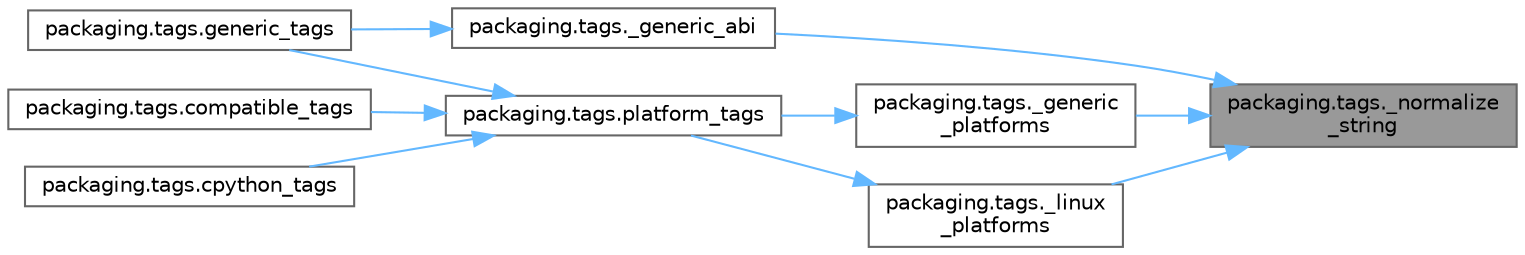 digraph "packaging.tags._normalize_string"
{
 // LATEX_PDF_SIZE
  bgcolor="transparent";
  edge [fontname=Helvetica,fontsize=10,labelfontname=Helvetica,labelfontsize=10];
  node [fontname=Helvetica,fontsize=10,shape=box,height=0.2,width=0.4];
  rankdir="RL";
  Node1 [id="Node000001",label="packaging.tags._normalize\l_string",height=0.2,width=0.4,color="gray40", fillcolor="grey60", style="filled", fontcolor="black",tooltip=" "];
  Node1 -> Node2 [id="edge1_Node000001_Node000002",dir="back",color="steelblue1",style="solid",tooltip=" "];
  Node2 [id="Node000002",label="packaging.tags._generic_abi",height=0.2,width=0.4,color="grey40", fillcolor="white", style="filled",URL="$namespacepackaging_1_1tags.html#af31df9a0a4106b1e5c64631f9be289fd",tooltip=" "];
  Node2 -> Node3 [id="edge2_Node000002_Node000003",dir="back",color="steelblue1",style="solid",tooltip=" "];
  Node3 [id="Node000003",label="packaging.tags.generic_tags",height=0.2,width=0.4,color="grey40", fillcolor="white", style="filled",URL="$namespacepackaging_1_1tags.html#a4e32525b72a4e26b173a51e5ea93a253",tooltip=" "];
  Node1 -> Node4 [id="edge3_Node000001_Node000004",dir="back",color="steelblue1",style="solid",tooltip=" "];
  Node4 [id="Node000004",label="packaging.tags._generic\l_platforms",height=0.2,width=0.4,color="grey40", fillcolor="white", style="filled",URL="$namespacepackaging_1_1tags.html#aac26697220c2cb2c75461ad977c3349c",tooltip=" "];
  Node4 -> Node5 [id="edge4_Node000004_Node000005",dir="back",color="steelblue1",style="solid",tooltip=" "];
  Node5 [id="Node000005",label="packaging.tags.platform_tags",height=0.2,width=0.4,color="grey40", fillcolor="white", style="filled",URL="$namespacepackaging_1_1tags.html#aa017f8160b48cb037b5ce595c474012c",tooltip=" "];
  Node5 -> Node6 [id="edge5_Node000005_Node000006",dir="back",color="steelblue1",style="solid",tooltip=" "];
  Node6 [id="Node000006",label="packaging.tags.compatible_tags",height=0.2,width=0.4,color="grey40", fillcolor="white", style="filled",URL="$namespacepackaging_1_1tags.html#ab9d6cde7f3f091686327328a72337dc5",tooltip=" "];
  Node5 -> Node7 [id="edge6_Node000005_Node000007",dir="back",color="steelblue1",style="solid",tooltip=" "];
  Node7 [id="Node000007",label="packaging.tags.cpython_tags",height=0.2,width=0.4,color="grey40", fillcolor="white", style="filled",URL="$namespacepackaging_1_1tags.html#aad40205d6a84cbf6da6791f3f8d68afe",tooltip=" "];
  Node5 -> Node3 [id="edge7_Node000005_Node000003",dir="back",color="steelblue1",style="solid",tooltip=" "];
  Node1 -> Node8 [id="edge8_Node000001_Node000008",dir="back",color="steelblue1",style="solid",tooltip=" "];
  Node8 [id="Node000008",label="packaging.tags._linux\l_platforms",height=0.2,width=0.4,color="grey40", fillcolor="white", style="filled",URL="$namespacepackaging_1_1tags.html#a660ef3bf20b3d67913744e07dd307728",tooltip=" "];
  Node8 -> Node5 [id="edge9_Node000008_Node000005",dir="back",color="steelblue1",style="solid",tooltip=" "];
}
